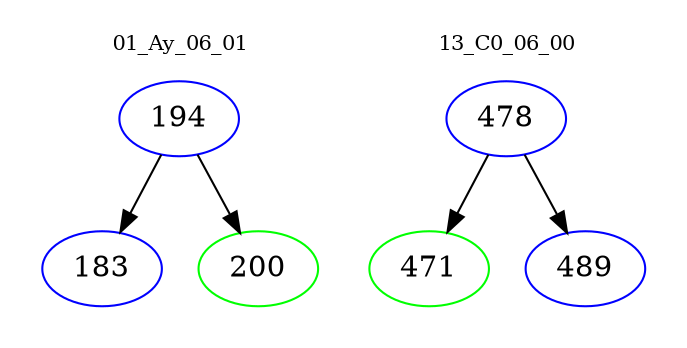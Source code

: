 digraph{
subgraph cluster_0 {
color = white
label = "01_Ay_06_01";
fontsize=10;
T0_194 [label="194", color="blue"]
T0_194 -> T0_183 [color="black"]
T0_183 [label="183", color="blue"]
T0_194 -> T0_200 [color="black"]
T0_200 [label="200", color="green"]
}
subgraph cluster_1 {
color = white
label = "13_C0_06_00";
fontsize=10;
T1_478 [label="478", color="blue"]
T1_478 -> T1_471 [color="black"]
T1_471 [label="471", color="green"]
T1_478 -> T1_489 [color="black"]
T1_489 [label="489", color="blue"]
}
}
